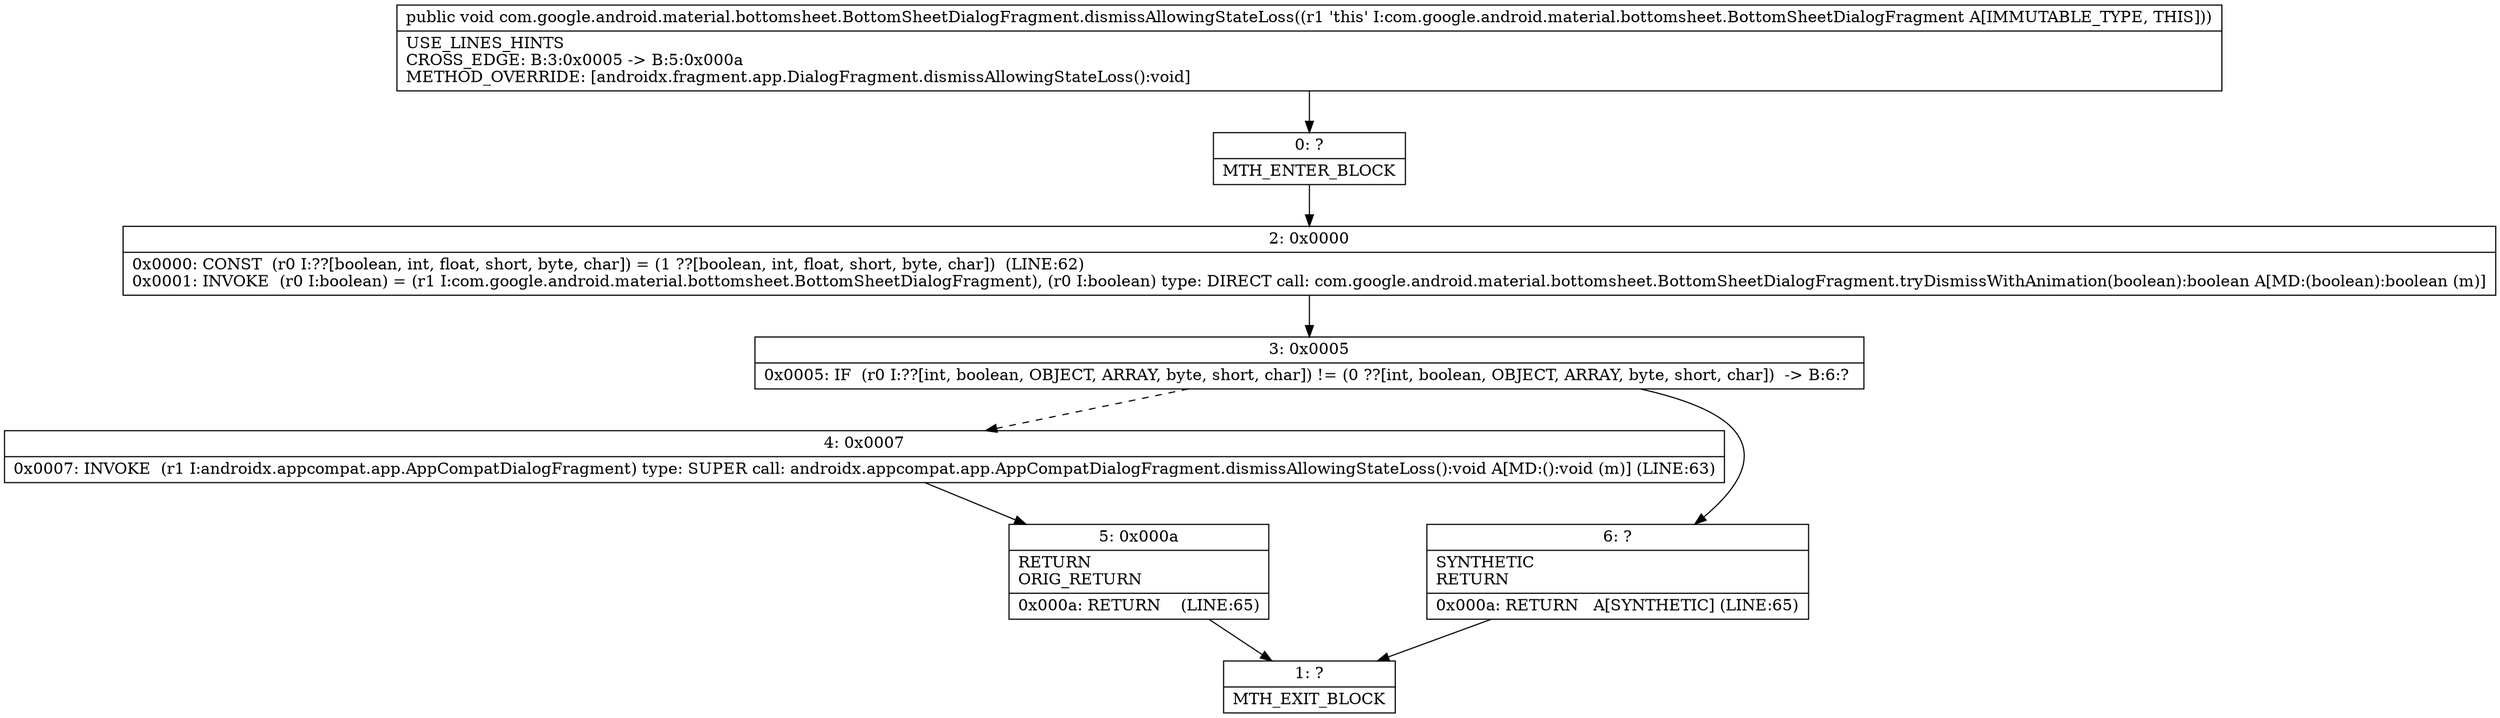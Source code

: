 digraph "CFG forcom.google.android.material.bottomsheet.BottomSheetDialogFragment.dismissAllowingStateLoss()V" {
Node_0 [shape=record,label="{0\:\ ?|MTH_ENTER_BLOCK\l}"];
Node_2 [shape=record,label="{2\:\ 0x0000|0x0000: CONST  (r0 I:??[boolean, int, float, short, byte, char]) = (1 ??[boolean, int, float, short, byte, char])  (LINE:62)\l0x0001: INVOKE  (r0 I:boolean) = (r1 I:com.google.android.material.bottomsheet.BottomSheetDialogFragment), (r0 I:boolean) type: DIRECT call: com.google.android.material.bottomsheet.BottomSheetDialogFragment.tryDismissWithAnimation(boolean):boolean A[MD:(boolean):boolean (m)]\l}"];
Node_3 [shape=record,label="{3\:\ 0x0005|0x0005: IF  (r0 I:??[int, boolean, OBJECT, ARRAY, byte, short, char]) != (0 ??[int, boolean, OBJECT, ARRAY, byte, short, char])  \-\> B:6:? \l}"];
Node_4 [shape=record,label="{4\:\ 0x0007|0x0007: INVOKE  (r1 I:androidx.appcompat.app.AppCompatDialogFragment) type: SUPER call: androidx.appcompat.app.AppCompatDialogFragment.dismissAllowingStateLoss():void A[MD:():void (m)] (LINE:63)\l}"];
Node_5 [shape=record,label="{5\:\ 0x000a|RETURN\lORIG_RETURN\l|0x000a: RETURN    (LINE:65)\l}"];
Node_1 [shape=record,label="{1\:\ ?|MTH_EXIT_BLOCK\l}"];
Node_6 [shape=record,label="{6\:\ ?|SYNTHETIC\lRETURN\l|0x000a: RETURN   A[SYNTHETIC] (LINE:65)\l}"];
MethodNode[shape=record,label="{public void com.google.android.material.bottomsheet.BottomSheetDialogFragment.dismissAllowingStateLoss((r1 'this' I:com.google.android.material.bottomsheet.BottomSheetDialogFragment A[IMMUTABLE_TYPE, THIS]))  | USE_LINES_HINTS\lCROSS_EDGE: B:3:0x0005 \-\> B:5:0x000a\lMETHOD_OVERRIDE: [androidx.fragment.app.DialogFragment.dismissAllowingStateLoss():void]\l}"];
MethodNode -> Node_0;Node_0 -> Node_2;
Node_2 -> Node_3;
Node_3 -> Node_4[style=dashed];
Node_3 -> Node_6;
Node_4 -> Node_5;
Node_5 -> Node_1;
Node_6 -> Node_1;
}

